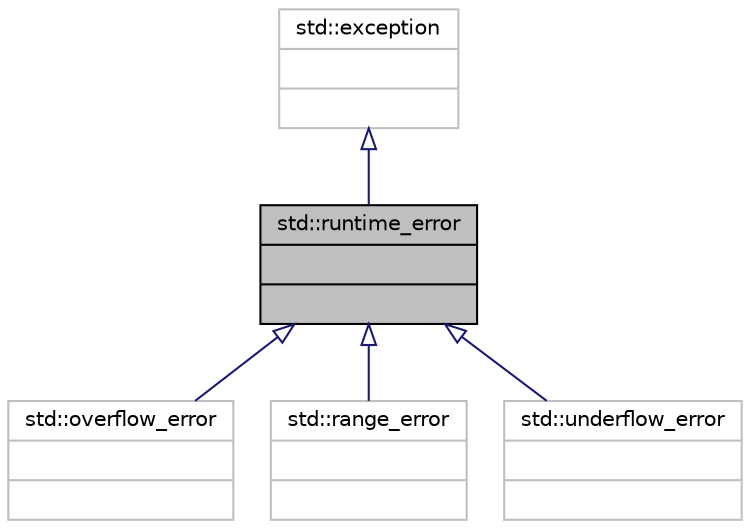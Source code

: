 digraph "std::runtime_error"
{
  edge [fontname="Helvetica",fontsize="10",labelfontname="Helvetica",labelfontsize="10"];
  node [fontname="Helvetica",fontsize="10",shape=record];
  Node803 [label="{std::runtime_error\n||}",height=0.2,width=0.4,color="black", fillcolor="grey75", style="filled", fontcolor="black"];
  Node804 -> Node803 [dir="back",color="midnightblue",fontsize="10",style="solid",arrowtail="onormal",fontname="Helvetica"];
  Node804 [label="{std::exception\n||}",height=0.2,width=0.4,color="grey75", fillcolor="white", style="filled",tooltip="STL class "];
  Node803 -> Node805 [dir="back",color="midnightblue",fontsize="10",style="solid",arrowtail="onormal",fontname="Helvetica"];
  Node805 [label="{std::overflow_error\n||}",height=0.2,width=0.4,color="grey75", fillcolor="white", style="filled",tooltip="STL class "];
  Node803 -> Node806 [dir="back",color="midnightblue",fontsize="10",style="solid",arrowtail="onormal",fontname="Helvetica"];
  Node806 [label="{std::range_error\n||}",height=0.2,width=0.4,color="grey75", fillcolor="white", style="filled",tooltip="STL class "];
  Node803 -> Node807 [dir="back",color="midnightblue",fontsize="10",style="solid",arrowtail="onormal",fontname="Helvetica"];
  Node807 [label="{std::underflow_error\n||}",height=0.2,width=0.4,color="grey75", fillcolor="white", style="filled",tooltip="STL class "];
}
